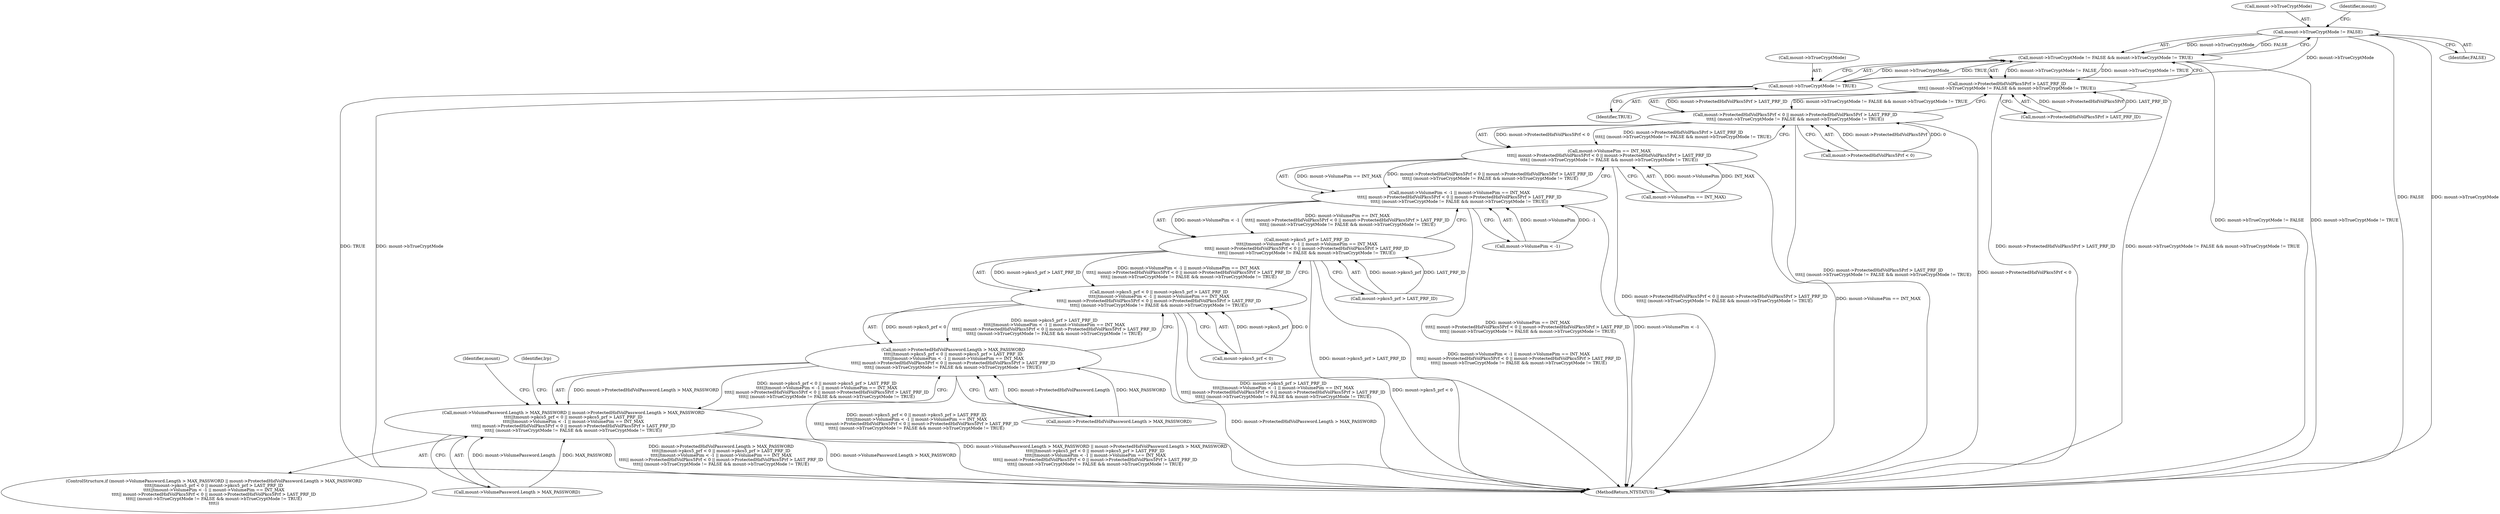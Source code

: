 digraph "0_VeraCrypt_f30f9339c9a0b9bbcc6f5ad38804af39db1f479e@pointer" {
"1002470" [label="(Call,mount->bTrueCryptMode != FALSE)"];
"1002469" [label="(Call,mount->bTrueCryptMode != FALSE && mount->bTrueCryptMode != TRUE)"];
"1002463" [label="(Call,mount->ProtectedHidVolPkcs5Prf > LAST_PRF_ID\n\t\t\t\t|| (mount->bTrueCryptMode != FALSE && mount->bTrueCryptMode != TRUE))"];
"1002457" [label="(Call,mount->ProtectedHidVolPkcs5Prf < 0 || mount->ProtectedHidVolPkcs5Prf > LAST_PRF_ID\n\t\t\t\t|| (mount->bTrueCryptMode != FALSE && mount->bTrueCryptMode != TRUE))"];
"1002451" [label="(Call,mount->VolumePim == INT_MAX\n\t\t\t\t|| mount->ProtectedHidVolPkcs5Prf < 0 || mount->ProtectedHidVolPkcs5Prf > LAST_PRF_ID\n\t\t\t\t|| (mount->bTrueCryptMode != FALSE && mount->bTrueCryptMode != TRUE))"];
"1002444" [label="(Call,mount->VolumePim < -1 || mount->VolumePim == INT_MAX\n\t\t\t\t|| mount->ProtectedHidVolPkcs5Prf < 0 || mount->ProtectedHidVolPkcs5Prf > LAST_PRF_ID\n\t\t\t\t|| (mount->bTrueCryptMode != FALSE && mount->bTrueCryptMode != TRUE))"];
"1002438" [label="(Call,mount->pkcs5_prf > LAST_PRF_ID\n\t\t\t\t||\tmount->VolumePim < -1 || mount->VolumePim == INT_MAX\n\t\t\t\t|| mount->ProtectedHidVolPkcs5Prf < 0 || mount->ProtectedHidVolPkcs5Prf > LAST_PRF_ID\n\t\t\t\t|| (mount->bTrueCryptMode != FALSE && mount->bTrueCryptMode != TRUE))"];
"1002432" [label="(Call,mount->pkcs5_prf < 0 || mount->pkcs5_prf > LAST_PRF_ID\n\t\t\t\t||\tmount->VolumePim < -1 || mount->VolumePim == INT_MAX\n\t\t\t\t|| mount->ProtectedHidVolPkcs5Prf < 0 || mount->ProtectedHidVolPkcs5Prf > LAST_PRF_ID\n\t\t\t\t|| (mount->bTrueCryptMode != FALSE && mount->bTrueCryptMode != TRUE))"];
"1002424" [label="(Call,mount->ProtectedHidVolPassword.Length > MAX_PASSWORD\n\t\t\t\t||\tmount->pkcs5_prf < 0 || mount->pkcs5_prf > LAST_PRF_ID\n\t\t\t\t||\tmount->VolumePim < -1 || mount->VolumePim == INT_MAX\n\t\t\t\t|| mount->ProtectedHidVolPkcs5Prf < 0 || mount->ProtectedHidVolPkcs5Prf > LAST_PRF_ID\n\t\t\t\t|| (mount->bTrueCryptMode != FALSE && mount->bTrueCryptMode != TRUE))"];
"1002416" [label="(Call,mount->VolumePassword.Length > MAX_PASSWORD || mount->ProtectedHidVolPassword.Length > MAX_PASSWORD\n\t\t\t\t||\tmount->pkcs5_prf < 0 || mount->pkcs5_prf > LAST_PRF_ID\n\t\t\t\t||\tmount->VolumePim < -1 || mount->VolumePim == INT_MAX\n\t\t\t\t|| mount->ProtectedHidVolPkcs5Prf < 0 || mount->ProtectedHidVolPkcs5Prf > LAST_PRF_ID\n\t\t\t\t|| (mount->bTrueCryptMode != FALSE && mount->bTrueCryptMode != TRUE))"];
"1002475" [label="(Call,mount->bTrueCryptMode != TRUE)"];
"1002471" [label="(Call,mount->bTrueCryptMode)"];
"1002445" [label="(Call,mount->VolumePim < -1)"];
"1002458" [label="(Call,mount->ProtectedHidVolPkcs5Prf < 0)"];
"1002452" [label="(Call,mount->VolumePim == INT_MAX)"];
"1002475" [label="(Call,mount->bTrueCryptMode != TRUE)"];
"1002464" [label="(Call,mount->ProtectedHidVolPkcs5Prf > LAST_PRF_ID)"];
"1002438" [label="(Call,mount->pkcs5_prf > LAST_PRF_ID\n\t\t\t\t||\tmount->VolumePim < -1 || mount->VolumePim == INT_MAX\n\t\t\t\t|| mount->ProtectedHidVolPkcs5Prf < 0 || mount->ProtectedHidVolPkcs5Prf > LAST_PRF_ID\n\t\t\t\t|| (mount->bTrueCryptMode != FALSE && mount->bTrueCryptMode != TRUE))"];
"1002477" [label="(Identifier,mount)"];
"1002457" [label="(Call,mount->ProtectedHidVolPkcs5Prf < 0 || mount->ProtectedHidVolPkcs5Prf > LAST_PRF_ID\n\t\t\t\t|| (mount->bTrueCryptMode != FALSE && mount->bTrueCryptMode != TRUE))"];
"1002424" [label="(Call,mount->ProtectedHidVolPassword.Length > MAX_PASSWORD\n\t\t\t\t||\tmount->pkcs5_prf < 0 || mount->pkcs5_prf > LAST_PRF_ID\n\t\t\t\t||\tmount->VolumePim < -1 || mount->VolumePim == INT_MAX\n\t\t\t\t|| mount->ProtectedHidVolPkcs5Prf < 0 || mount->ProtectedHidVolPkcs5Prf > LAST_PRF_ID\n\t\t\t\t|| (mount->bTrueCryptMode != FALSE && mount->bTrueCryptMode != TRUE))"];
"1002470" [label="(Call,mount->bTrueCryptMode != FALSE)"];
"1002415" [label="(ControlStructure,if (mount->VolumePassword.Length > MAX_PASSWORD || mount->ProtectedHidVolPassword.Length > MAX_PASSWORD\n\t\t\t\t||\tmount->pkcs5_prf < 0 || mount->pkcs5_prf > LAST_PRF_ID\n\t\t\t\t||\tmount->VolumePim < -1 || mount->VolumePim == INT_MAX\n\t\t\t\t|| mount->ProtectedHidVolPkcs5Prf < 0 || mount->ProtectedHidVolPkcs5Prf > LAST_PRF_ID\n\t\t\t\t|| (mount->bTrueCryptMode != FALSE && mount->bTrueCryptMode != TRUE)\n\t\t\t\t))"];
"1002425" [label="(Call,mount->ProtectedHidVolPassword.Length > MAX_PASSWORD)"];
"1002498" [label="(Identifier,mount)"];
"1002469" [label="(Call,mount->bTrueCryptMode != FALSE && mount->bTrueCryptMode != TRUE)"];
"1002417" [label="(Call,mount->VolumePassword.Length > MAX_PASSWORD)"];
"1002432" [label="(Call,mount->pkcs5_prf < 0 || mount->pkcs5_prf > LAST_PRF_ID\n\t\t\t\t||\tmount->VolumePim < -1 || mount->VolumePim == INT_MAX\n\t\t\t\t|| mount->ProtectedHidVolPkcs5Prf < 0 || mount->ProtectedHidVolPkcs5Prf > LAST_PRF_ID\n\t\t\t\t|| (mount->bTrueCryptMode != FALSE && mount->bTrueCryptMode != TRUE))"];
"1003125" [label="(MethodReturn,NTSTATUS)"];
"1002439" [label="(Call,mount->pkcs5_prf > LAST_PRF_ID)"];
"1002463" [label="(Call,mount->ProtectedHidVolPkcs5Prf > LAST_PRF_ID\n\t\t\t\t|| (mount->bTrueCryptMode != FALSE && mount->bTrueCryptMode != TRUE))"];
"1002476" [label="(Call,mount->bTrueCryptMode)"];
"1002416" [label="(Call,mount->VolumePassword.Length > MAX_PASSWORD || mount->ProtectedHidVolPassword.Length > MAX_PASSWORD\n\t\t\t\t||\tmount->pkcs5_prf < 0 || mount->pkcs5_prf > LAST_PRF_ID\n\t\t\t\t||\tmount->VolumePim < -1 || mount->VolumePim == INT_MAX\n\t\t\t\t|| mount->ProtectedHidVolPkcs5Prf < 0 || mount->ProtectedHidVolPkcs5Prf > LAST_PRF_ID\n\t\t\t\t|| (mount->bTrueCryptMode != FALSE && mount->bTrueCryptMode != TRUE))"];
"1002444" [label="(Call,mount->VolumePim < -1 || mount->VolumePim == INT_MAX\n\t\t\t\t|| mount->ProtectedHidVolPkcs5Prf < 0 || mount->ProtectedHidVolPkcs5Prf > LAST_PRF_ID\n\t\t\t\t|| (mount->bTrueCryptMode != FALSE && mount->bTrueCryptMode != TRUE))"];
"1002474" [label="(Identifier,FALSE)"];
"1002479" [label="(Identifier,TRUE)"];
"1002451" [label="(Call,mount->VolumePim == INT_MAX\n\t\t\t\t|| mount->ProtectedHidVolPkcs5Prf < 0 || mount->ProtectedHidVolPkcs5Prf > LAST_PRF_ID\n\t\t\t\t|| (mount->bTrueCryptMode != FALSE && mount->bTrueCryptMode != TRUE))"];
"1002484" [label="(Identifier,Irp)"];
"1002433" [label="(Call,mount->pkcs5_prf < 0)"];
"1002470" -> "1002469"  [label="AST: "];
"1002470" -> "1002474"  [label="CFG: "];
"1002471" -> "1002470"  [label="AST: "];
"1002474" -> "1002470"  [label="AST: "];
"1002477" -> "1002470"  [label="CFG: "];
"1002469" -> "1002470"  [label="CFG: "];
"1002470" -> "1003125"  [label="DDG: FALSE"];
"1002470" -> "1003125"  [label="DDG: mount->bTrueCryptMode"];
"1002470" -> "1002469"  [label="DDG: mount->bTrueCryptMode"];
"1002470" -> "1002469"  [label="DDG: FALSE"];
"1002470" -> "1002475"  [label="DDG: mount->bTrueCryptMode"];
"1002469" -> "1002463"  [label="AST: "];
"1002469" -> "1002475"  [label="CFG: "];
"1002475" -> "1002469"  [label="AST: "];
"1002463" -> "1002469"  [label="CFG: "];
"1002469" -> "1003125"  [label="DDG: mount->bTrueCryptMode != FALSE"];
"1002469" -> "1003125"  [label="DDG: mount->bTrueCryptMode != TRUE"];
"1002469" -> "1002463"  [label="DDG: mount->bTrueCryptMode != FALSE"];
"1002469" -> "1002463"  [label="DDG: mount->bTrueCryptMode != TRUE"];
"1002475" -> "1002469"  [label="DDG: mount->bTrueCryptMode"];
"1002475" -> "1002469"  [label="DDG: TRUE"];
"1002463" -> "1002457"  [label="AST: "];
"1002463" -> "1002464"  [label="CFG: "];
"1002464" -> "1002463"  [label="AST: "];
"1002457" -> "1002463"  [label="CFG: "];
"1002463" -> "1003125"  [label="DDG: mount->ProtectedHidVolPkcs5Prf > LAST_PRF_ID"];
"1002463" -> "1003125"  [label="DDG: mount->bTrueCryptMode != FALSE && mount->bTrueCryptMode != TRUE"];
"1002463" -> "1002457"  [label="DDG: mount->ProtectedHidVolPkcs5Prf > LAST_PRF_ID"];
"1002463" -> "1002457"  [label="DDG: mount->bTrueCryptMode != FALSE && mount->bTrueCryptMode != TRUE"];
"1002464" -> "1002463"  [label="DDG: mount->ProtectedHidVolPkcs5Prf"];
"1002464" -> "1002463"  [label="DDG: LAST_PRF_ID"];
"1002457" -> "1002451"  [label="AST: "];
"1002457" -> "1002458"  [label="CFG: "];
"1002458" -> "1002457"  [label="AST: "];
"1002451" -> "1002457"  [label="CFG: "];
"1002457" -> "1003125"  [label="DDG: mount->ProtectedHidVolPkcs5Prf > LAST_PRF_ID\n\t\t\t\t|| (mount->bTrueCryptMode != FALSE && mount->bTrueCryptMode != TRUE)"];
"1002457" -> "1003125"  [label="DDG: mount->ProtectedHidVolPkcs5Prf < 0"];
"1002457" -> "1002451"  [label="DDG: mount->ProtectedHidVolPkcs5Prf < 0"];
"1002457" -> "1002451"  [label="DDG: mount->ProtectedHidVolPkcs5Prf > LAST_PRF_ID\n\t\t\t\t|| (mount->bTrueCryptMode != FALSE && mount->bTrueCryptMode != TRUE)"];
"1002458" -> "1002457"  [label="DDG: mount->ProtectedHidVolPkcs5Prf"];
"1002458" -> "1002457"  [label="DDG: 0"];
"1002451" -> "1002444"  [label="AST: "];
"1002451" -> "1002452"  [label="CFG: "];
"1002452" -> "1002451"  [label="AST: "];
"1002444" -> "1002451"  [label="CFG: "];
"1002451" -> "1003125"  [label="DDG: mount->ProtectedHidVolPkcs5Prf < 0 || mount->ProtectedHidVolPkcs5Prf > LAST_PRF_ID\n\t\t\t\t|| (mount->bTrueCryptMode != FALSE && mount->bTrueCryptMode != TRUE)"];
"1002451" -> "1003125"  [label="DDG: mount->VolumePim == INT_MAX"];
"1002451" -> "1002444"  [label="DDG: mount->VolumePim == INT_MAX"];
"1002451" -> "1002444"  [label="DDG: mount->ProtectedHidVolPkcs5Prf < 0 || mount->ProtectedHidVolPkcs5Prf > LAST_PRF_ID\n\t\t\t\t|| (mount->bTrueCryptMode != FALSE && mount->bTrueCryptMode != TRUE)"];
"1002452" -> "1002451"  [label="DDG: mount->VolumePim"];
"1002452" -> "1002451"  [label="DDG: INT_MAX"];
"1002444" -> "1002438"  [label="AST: "];
"1002444" -> "1002445"  [label="CFG: "];
"1002445" -> "1002444"  [label="AST: "];
"1002438" -> "1002444"  [label="CFG: "];
"1002444" -> "1003125"  [label="DDG: mount->VolumePim == INT_MAX\n\t\t\t\t|| mount->ProtectedHidVolPkcs5Prf < 0 || mount->ProtectedHidVolPkcs5Prf > LAST_PRF_ID\n\t\t\t\t|| (mount->bTrueCryptMode != FALSE && mount->bTrueCryptMode != TRUE)"];
"1002444" -> "1003125"  [label="DDG: mount->VolumePim < -1"];
"1002444" -> "1002438"  [label="DDG: mount->VolumePim < -1"];
"1002444" -> "1002438"  [label="DDG: mount->VolumePim == INT_MAX\n\t\t\t\t|| mount->ProtectedHidVolPkcs5Prf < 0 || mount->ProtectedHidVolPkcs5Prf > LAST_PRF_ID\n\t\t\t\t|| (mount->bTrueCryptMode != FALSE && mount->bTrueCryptMode != TRUE)"];
"1002445" -> "1002444"  [label="DDG: mount->VolumePim"];
"1002445" -> "1002444"  [label="DDG: -1"];
"1002438" -> "1002432"  [label="AST: "];
"1002438" -> "1002439"  [label="CFG: "];
"1002439" -> "1002438"  [label="AST: "];
"1002432" -> "1002438"  [label="CFG: "];
"1002438" -> "1003125"  [label="DDG: mount->pkcs5_prf > LAST_PRF_ID"];
"1002438" -> "1003125"  [label="DDG: mount->VolumePim < -1 || mount->VolumePim == INT_MAX\n\t\t\t\t|| mount->ProtectedHidVolPkcs5Prf < 0 || mount->ProtectedHidVolPkcs5Prf > LAST_PRF_ID\n\t\t\t\t|| (mount->bTrueCryptMode != FALSE && mount->bTrueCryptMode != TRUE)"];
"1002438" -> "1002432"  [label="DDG: mount->pkcs5_prf > LAST_PRF_ID"];
"1002438" -> "1002432"  [label="DDG: mount->VolumePim < -1 || mount->VolumePim == INT_MAX\n\t\t\t\t|| mount->ProtectedHidVolPkcs5Prf < 0 || mount->ProtectedHidVolPkcs5Prf > LAST_PRF_ID\n\t\t\t\t|| (mount->bTrueCryptMode != FALSE && mount->bTrueCryptMode != TRUE)"];
"1002439" -> "1002438"  [label="DDG: mount->pkcs5_prf"];
"1002439" -> "1002438"  [label="DDG: LAST_PRF_ID"];
"1002432" -> "1002424"  [label="AST: "];
"1002432" -> "1002433"  [label="CFG: "];
"1002433" -> "1002432"  [label="AST: "];
"1002424" -> "1002432"  [label="CFG: "];
"1002432" -> "1003125"  [label="DDG: mount->pkcs5_prf > LAST_PRF_ID\n\t\t\t\t||\tmount->VolumePim < -1 || mount->VolumePim == INT_MAX\n\t\t\t\t|| mount->ProtectedHidVolPkcs5Prf < 0 || mount->ProtectedHidVolPkcs5Prf > LAST_PRF_ID\n\t\t\t\t|| (mount->bTrueCryptMode != FALSE && mount->bTrueCryptMode != TRUE)"];
"1002432" -> "1003125"  [label="DDG: mount->pkcs5_prf < 0"];
"1002432" -> "1002424"  [label="DDG: mount->pkcs5_prf < 0"];
"1002432" -> "1002424"  [label="DDG: mount->pkcs5_prf > LAST_PRF_ID\n\t\t\t\t||\tmount->VolumePim < -1 || mount->VolumePim == INT_MAX\n\t\t\t\t|| mount->ProtectedHidVolPkcs5Prf < 0 || mount->ProtectedHidVolPkcs5Prf > LAST_PRF_ID\n\t\t\t\t|| (mount->bTrueCryptMode != FALSE && mount->bTrueCryptMode != TRUE)"];
"1002433" -> "1002432"  [label="DDG: mount->pkcs5_prf"];
"1002433" -> "1002432"  [label="DDG: 0"];
"1002424" -> "1002416"  [label="AST: "];
"1002424" -> "1002425"  [label="CFG: "];
"1002425" -> "1002424"  [label="AST: "];
"1002416" -> "1002424"  [label="CFG: "];
"1002424" -> "1003125"  [label="DDG: mount->pkcs5_prf < 0 || mount->pkcs5_prf > LAST_PRF_ID\n\t\t\t\t||\tmount->VolumePim < -1 || mount->VolumePim == INT_MAX\n\t\t\t\t|| mount->ProtectedHidVolPkcs5Prf < 0 || mount->ProtectedHidVolPkcs5Prf > LAST_PRF_ID\n\t\t\t\t|| (mount->bTrueCryptMode != FALSE && mount->bTrueCryptMode != TRUE)"];
"1002424" -> "1003125"  [label="DDG: mount->ProtectedHidVolPassword.Length > MAX_PASSWORD"];
"1002424" -> "1002416"  [label="DDG: mount->ProtectedHidVolPassword.Length > MAX_PASSWORD"];
"1002424" -> "1002416"  [label="DDG: mount->pkcs5_prf < 0 || mount->pkcs5_prf > LAST_PRF_ID\n\t\t\t\t||\tmount->VolumePim < -1 || mount->VolumePim == INT_MAX\n\t\t\t\t|| mount->ProtectedHidVolPkcs5Prf < 0 || mount->ProtectedHidVolPkcs5Prf > LAST_PRF_ID\n\t\t\t\t|| (mount->bTrueCryptMode != FALSE && mount->bTrueCryptMode != TRUE)"];
"1002425" -> "1002424"  [label="DDG: mount->ProtectedHidVolPassword.Length"];
"1002425" -> "1002424"  [label="DDG: MAX_PASSWORD"];
"1002416" -> "1002415"  [label="AST: "];
"1002416" -> "1002417"  [label="CFG: "];
"1002417" -> "1002416"  [label="AST: "];
"1002484" -> "1002416"  [label="CFG: "];
"1002498" -> "1002416"  [label="CFG: "];
"1002416" -> "1003125"  [label="DDG: mount->ProtectedHidVolPassword.Length > MAX_PASSWORD\n\t\t\t\t||\tmount->pkcs5_prf < 0 || mount->pkcs5_prf > LAST_PRF_ID\n\t\t\t\t||\tmount->VolumePim < -1 || mount->VolumePim == INT_MAX\n\t\t\t\t|| mount->ProtectedHidVolPkcs5Prf < 0 || mount->ProtectedHidVolPkcs5Prf > LAST_PRF_ID\n\t\t\t\t|| (mount->bTrueCryptMode != FALSE && mount->bTrueCryptMode != TRUE)"];
"1002416" -> "1003125"  [label="DDG: mount->VolumePassword.Length > MAX_PASSWORD"];
"1002416" -> "1003125"  [label="DDG: mount->VolumePassword.Length > MAX_PASSWORD || mount->ProtectedHidVolPassword.Length > MAX_PASSWORD\n\t\t\t\t||\tmount->pkcs5_prf < 0 || mount->pkcs5_prf > LAST_PRF_ID\n\t\t\t\t||\tmount->VolumePim < -1 || mount->VolumePim == INT_MAX\n\t\t\t\t|| mount->ProtectedHidVolPkcs5Prf < 0 || mount->ProtectedHidVolPkcs5Prf > LAST_PRF_ID\n\t\t\t\t|| (mount->bTrueCryptMode != FALSE && mount->bTrueCryptMode != TRUE)"];
"1002417" -> "1002416"  [label="DDG: mount->VolumePassword.Length"];
"1002417" -> "1002416"  [label="DDG: MAX_PASSWORD"];
"1002475" -> "1002479"  [label="CFG: "];
"1002476" -> "1002475"  [label="AST: "];
"1002479" -> "1002475"  [label="AST: "];
"1002475" -> "1003125"  [label="DDG: TRUE"];
"1002475" -> "1003125"  [label="DDG: mount->bTrueCryptMode"];
}
